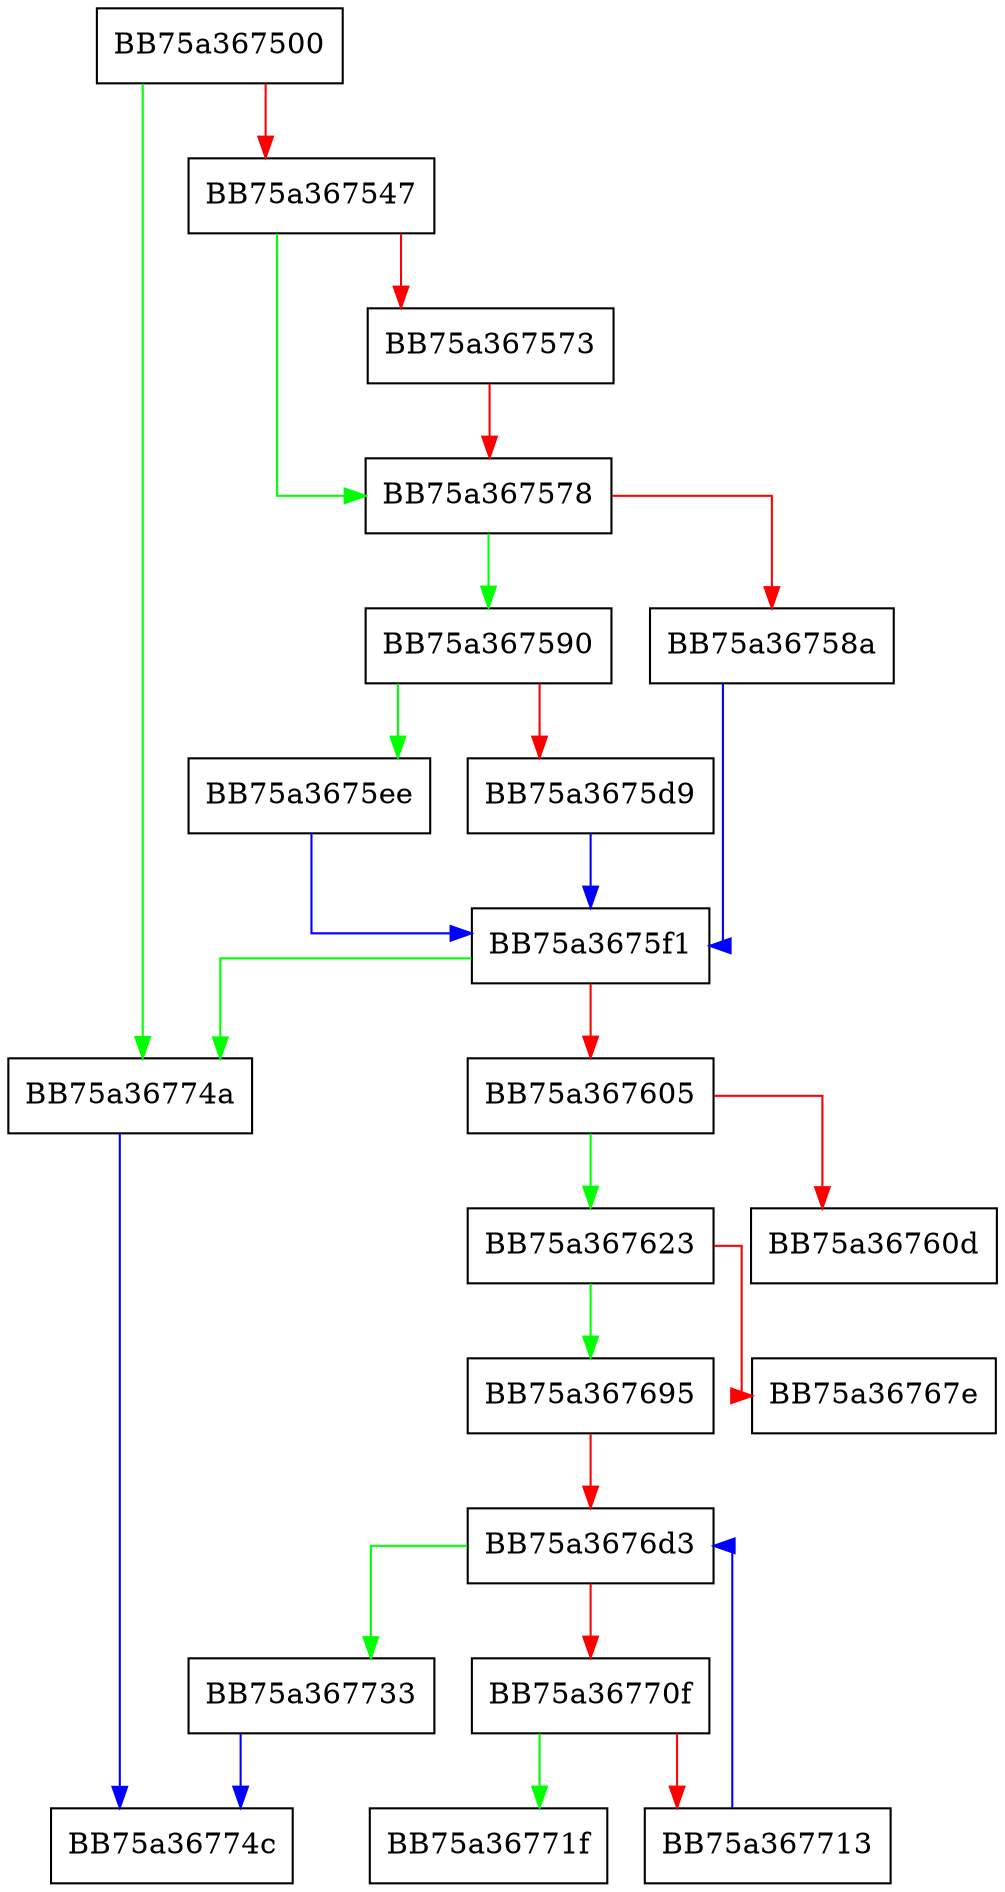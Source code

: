 digraph GetCurrentThreat {
  node [shape="box"];
  graph [splines=ortho];
  BB75a367500 -> BB75a36774a [color="green"];
  BB75a367500 -> BB75a367547 [color="red"];
  BB75a367547 -> BB75a367578 [color="green"];
  BB75a367547 -> BB75a367573 [color="red"];
  BB75a367573 -> BB75a367578 [color="red"];
  BB75a367578 -> BB75a367590 [color="green"];
  BB75a367578 -> BB75a36758a [color="red"];
  BB75a36758a -> BB75a3675f1 [color="blue"];
  BB75a367590 -> BB75a3675ee [color="green"];
  BB75a367590 -> BB75a3675d9 [color="red"];
  BB75a3675d9 -> BB75a3675f1 [color="blue"];
  BB75a3675ee -> BB75a3675f1 [color="blue"];
  BB75a3675f1 -> BB75a36774a [color="green"];
  BB75a3675f1 -> BB75a367605 [color="red"];
  BB75a367605 -> BB75a367623 [color="green"];
  BB75a367605 -> BB75a36760d [color="red"];
  BB75a367623 -> BB75a367695 [color="green"];
  BB75a367623 -> BB75a36767e [color="red"];
  BB75a367695 -> BB75a3676d3 [color="red"];
  BB75a3676d3 -> BB75a367733 [color="green"];
  BB75a3676d3 -> BB75a36770f [color="red"];
  BB75a36770f -> BB75a36771f [color="green"];
  BB75a36770f -> BB75a367713 [color="red"];
  BB75a367713 -> BB75a3676d3 [color="blue"];
  BB75a367733 -> BB75a36774c [color="blue"];
  BB75a36774a -> BB75a36774c [color="blue"];
}